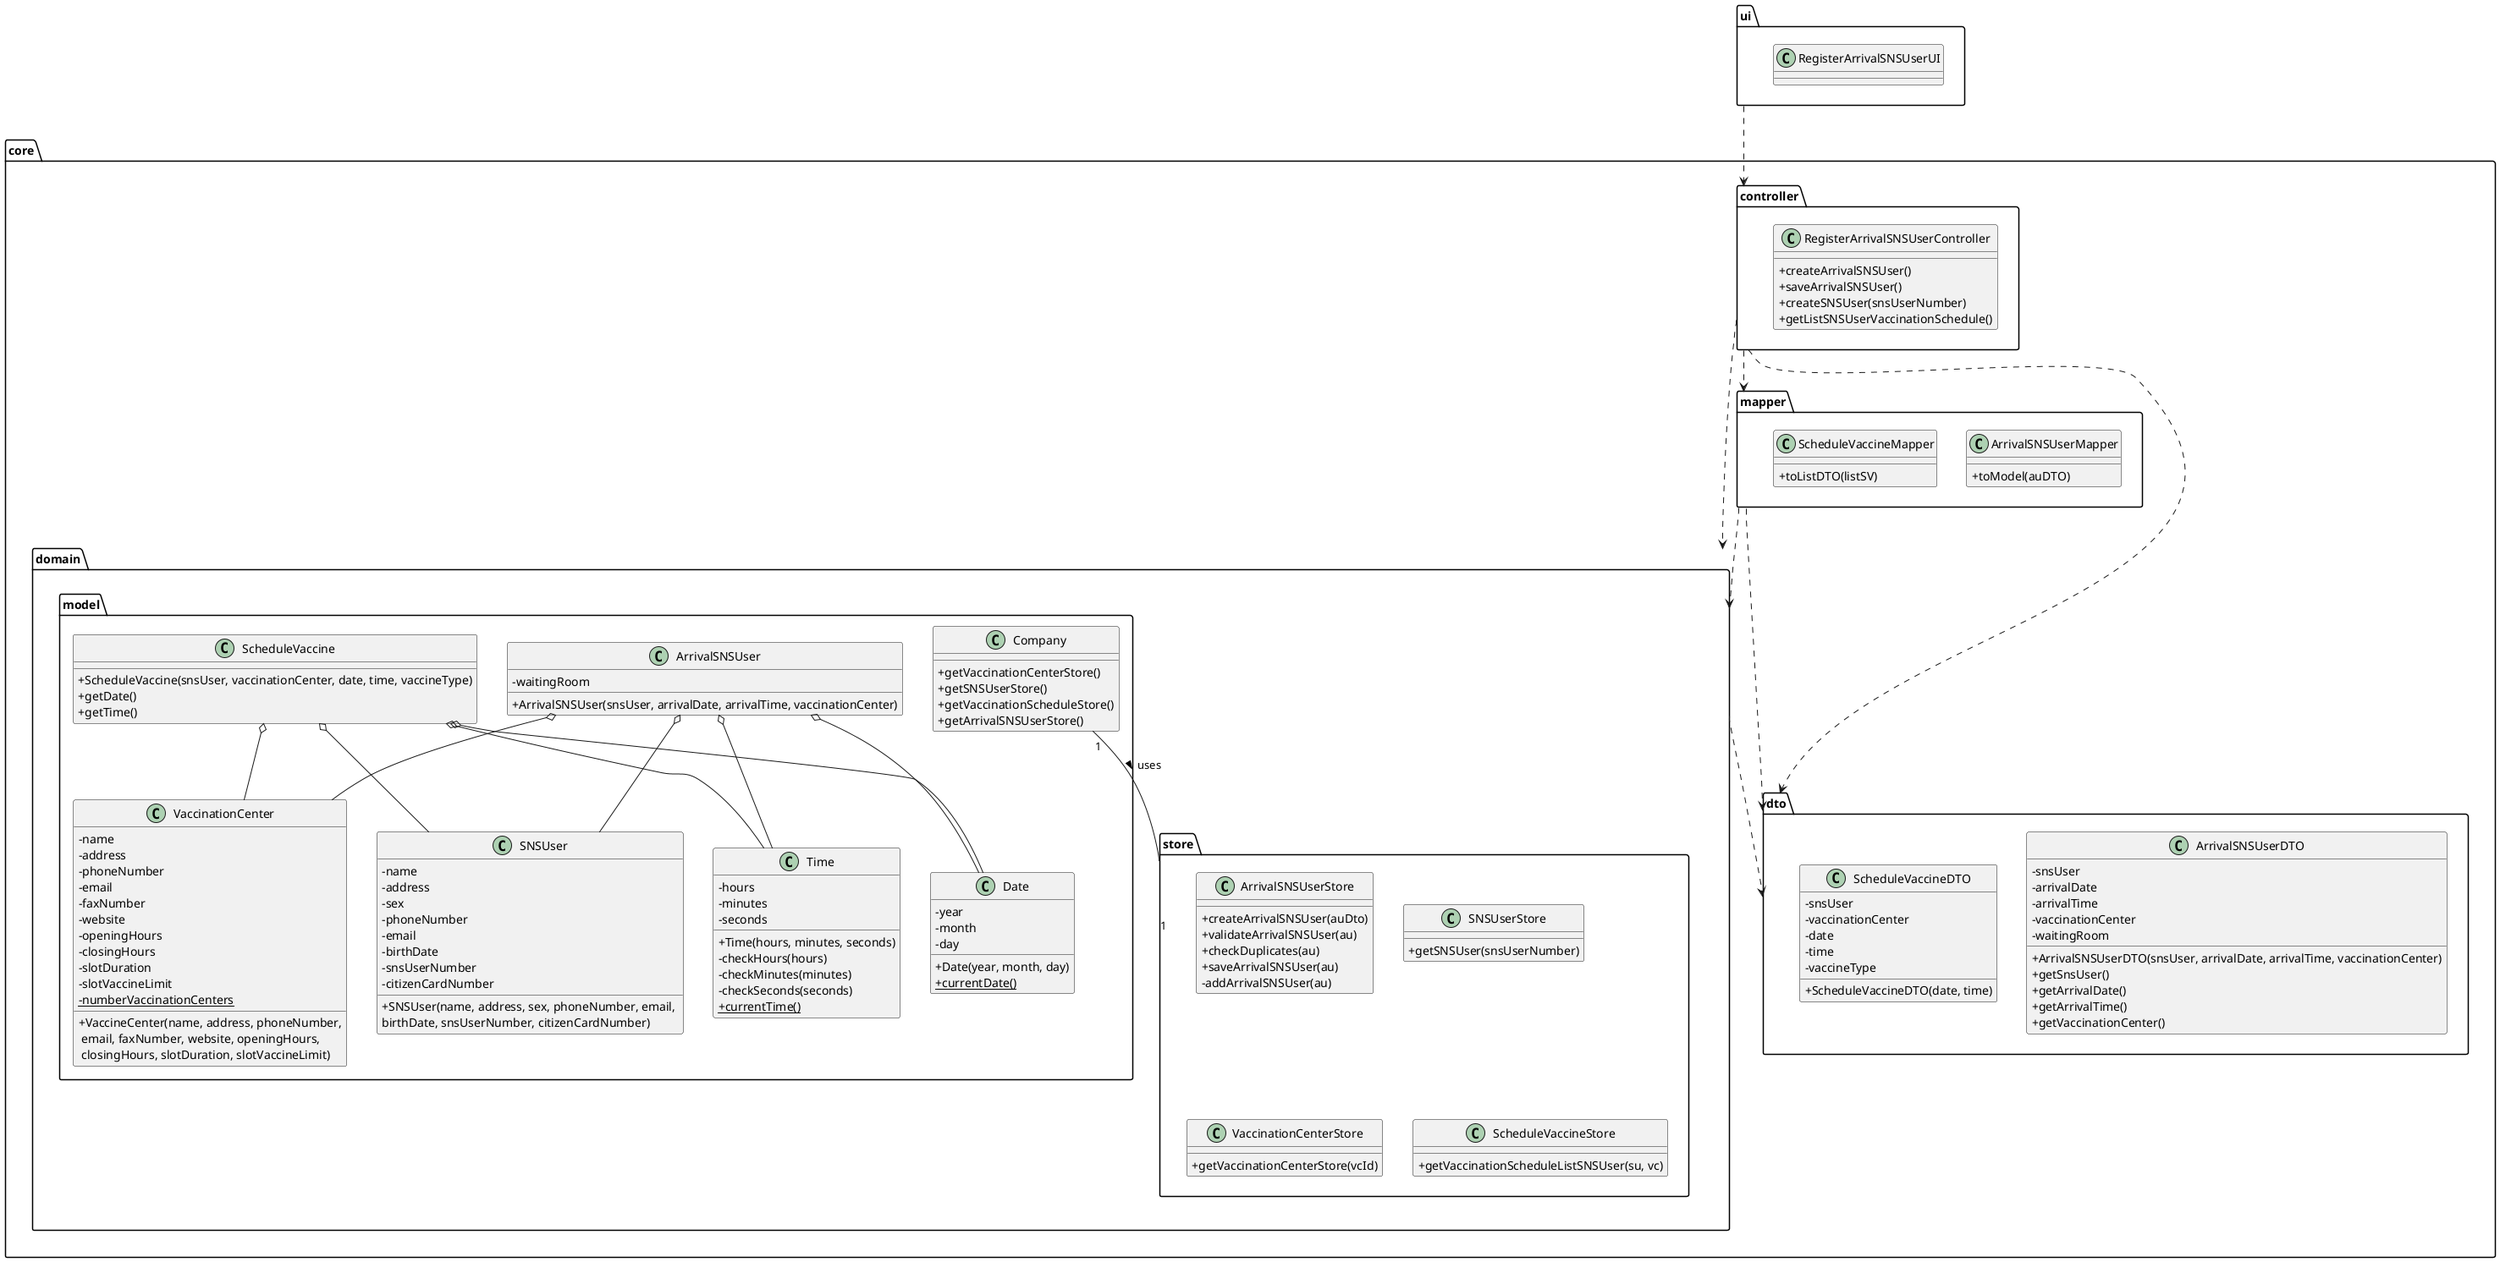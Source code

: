 @startuml
skinparam classAttributeIconSize 0
'left to right direction

package core {
    package domain {
        package model {
            class Company {
                +getVaccinationCenterStore()
                +getSNSUserStore()
                +getVaccinationScheduleStore()
                +getArrivalSNSUserStore()
            }

            class ArrivalSNSUser {
                -waitingRoom
                +ArrivalSNSUser(snsUser, arrivalDate, arrivalTime, vaccinationCenter)
            }

            class SNSUser {
                -name
                -address
                -sex
                -phoneNumber
                -email
                -birthDate
                -snsUserNumber
                -citizenCardNumber
                +SNSUser(name, address, sex, phoneNumber, email, \nbirthDate, snsUserNumber, citizenCardNumber)
            }

            class VaccinationCenter {
                -name
                -address
                -phoneNumber
                -email
                -faxNumber
                -website
                -openingHours
                -closingHours
                -slotDuration
                -slotVaccineLimit
                {static} -numberVaccinationCenters
                +VaccineCenter(name, address, phoneNumber,\n email, faxNumber, website, openingHours,\n closingHours, slotDuration, slotVaccineLimit)
            }

            class Date {
                -year
                -month
                -day
                +Date(year, month, day)
                {static} +currentDate()
            }

            class Time {
                -hours
                -minutes
                -seconds
                +Time(hours, minutes, seconds)
                -checkHours(hours)
                -checkMinutes(minutes)
                -checkSeconds(seconds)
                {static} +currentTime()
            }


            class ScheduleVaccine {
                +ScheduleVaccine(snsUser, vaccinationCenter, date, time, vaccineType)
                +getDate()
                +getTime()
            }
        }

        package store {
            class ArrivalSNSUserStore {
                +createArrivalSNSUser(auDto)
                +validateArrivalSNSUser(au)
                +checkDuplicates(au)
                +saveArrivalSNSUser(au)
                -addArrivalSNSUser(au)
            }

            class SNSUserStore {
                +getSNSUser(snsUserNumber)
            }

            class VaccinationCenterStore {
                +getVaccinationCenterStore(vcId)
            }

            class ScheduleVaccineStore {
                +getVaccinationScheduleListSNSUser(su, vc)
            }
        }
    }

    package mapper {
        class ArrivalSNSUserMapper {
            +toModel(auDTO)
        }

        class ScheduleVaccineMapper {
            +toListDTO(listSV)
        }
    }

    package dto {
        class ArrivalSNSUserDTO {
            -snsUser
            -arrivalDate
            -arrivalTime
            -vaccinationCenter
            -waitingRoom
            +ArrivalSNSUserDTO(snsUser, arrivalDate, arrivalTime, vaccinationCenter)
            +getSnsUser()
            +getArrivalDate()
            +getArrivalTime()
            +getVaccinationCenter()
        }

        class ScheduleVaccineDTO {
            -snsUser
            -vaccinationCenter
            -date
            -time
            -vaccineType
            +ScheduleVaccineDTO(date, time)
        }
    }

    package controller {
        class RegisterArrivalSNSUserController {
            +createArrivalSNSUser()
            +saveArrivalSNSUser()
            +createSNSUser(snsUserNumber)
            +getListSNSUserVaccinationSchedule()
        }
    }
}

package ui {
    class RegisterArrivalSNSUserUI {
    }
}

ArrivalSNSUser o-- SNSUser
ArrivalSNSUser o-- Date
ArrivalSNSUser o-- Time
ArrivalSNSUser o-- VaccinationCenter

ScheduleVaccine o-- SNSUser
ScheduleVaccine o-- Date
ScheduleVaccine o-- Time
ScheduleVaccine o-- VaccinationCenter

ui ..> controller

controller ..> domain
controller ..> dto
controller ..> mapper

mapper ..> domain
mapper ..> dto

domain ..> dto

Company "1" -- "1" store : uses >

@enduml
